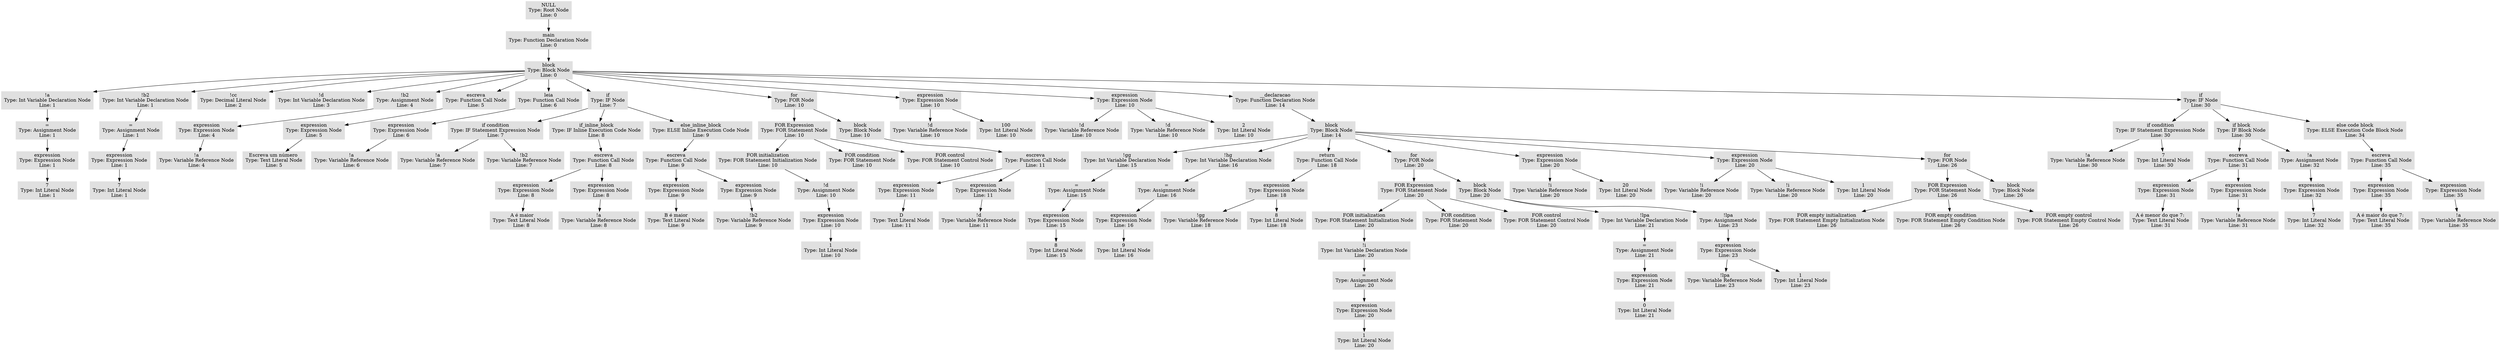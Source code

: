 digraph AST {
  node [shape=box, style=filled, color="#E0E0E0"];
  "0x555555565608" [label="NULL\nType: Root Node\nLine: 0"];
  "0x555555565608" -> "0x5555555674e8";
  "0x5555555674e8" [label="main\nType: Function Declaration Node\nLine: 0"];
  "0x5555555674e8" -> "0x555555567548";
  "0x555555567548" [label="block\nType: Block Node\nLine: 0"];
  "0x555555567548" -> "0x555555567618";
  "0x555555567618" [label="!a\nType: Int Variable Declaration Node\nLine: 1"];
  "0x555555567618" -> "0x5555555679f8";
  "0x5555555679f8" [label="=\nType: Assignment Node\nLine: 1"];
  "0x5555555679f8" -> "0x555555567a58";
  "0x555555567a58" [label="expression\nType: Expression Node\nLine: 1"];
  "0x555555567a58" -> "0x555555567ab8";
  "0x555555567ab8" [label="7\nType: Int Literal Node\nLine: 1"];
  "0x555555567548" -> "0x5555555676c8";
  "0x5555555676c8" [label="!b2\nType: Int Variable Declaration Node\nLine: 1"];
  "0x5555555676c8" -> "0x555555567878";
  "0x555555567878" [label="=\nType: Assignment Node\nLine: 1"];
  "0x555555567878" -> "0x5555555678d8";
  "0x5555555678d8" [label="expression\nType: Expression Node\nLine: 1"];
  "0x5555555678d8" -> "0x555555567938";
  "0x555555567938" [label="7\nType: Int Literal Node\nLine: 1"];
  "0x555555567548" -> "0x555555567b98";
  "0x555555567b98" [label="!cc\nType: Decimal Literal Node\nLine: 2"];
  "0x555555567548" -> "0x555555569688";
  "0x555555569688" [label="!d\nType: Int Variable Declaration Node\nLine: 3"];
  "0x555555567548" -> "0x5555555696c8";
  "0x5555555696c8" [label="!b2\nType: Assignment Node\nLine: 4"];
  "0x5555555696c8" -> "0x555555569748";
  "0x555555569748" [label="expression\nType: Expression Node\nLine: 4"];
  "0x555555569748" -> "0x5555555697c8";
  "0x5555555697c8" [label="!a\nType: Variable Reference Node\nLine: 4"];
  "0x555555567548" -> "0x555555569848";
  "0x555555569848" [label="escreva\nType: Function Call Node\nLine: 5"];
  "0x555555569848" -> "0x5555555698a8";
  "0x5555555698a8" [label="expression\nType: Expression Node\nLine: 5"];
  "0x5555555698a8" -> "0x555555569928";
  "0x555555569928" [label="Escreva um número \nType: Text Literal Node\nLine: 5"];
  "0x555555567548" -> "0x555555569988";
  "0x555555569988" [label="leia\nType: Function Call Node\nLine: 6"];
  "0x555555569988" -> "0x555555569708";
  "0x555555569708" [label="expression\nType: Expression Node\nLine: 6"];
  "0x555555569708" -> "0x555555569a78";
  "0x555555569a78" [label="!a\nType: Variable Reference Node\nLine: 6"];
  "0x555555567548" -> "0x555555569af8";
  "0x555555569af8" [label="if\nType: IF Node\nLine: 7"];
  "0x555555569af8" -> "0x555555569b58";
  "0x555555569b58" [label="if condition\nType: IF Statement Expression Node\nLine: 7"];
  "0x555555569b58" -> "0x555555569bd8";
  "0x555555569bd8" [label="!a\nType: Variable Reference Node\nLine: 7"];
  "0x555555569b58" -> "0x555555569c58";
  "0x555555569c58" [label="!b2\nType: Variable Reference Node\nLine: 7"];
  "0x555555569af8" -> "0x555555569cb8";
  "0x555555569cb8" [label="if_inline_block\nType: IF Inline Execution Code Node\nLine: 8"];
  "0x555555569cb8" -> "0x555555569d18";
  "0x555555569d18" [label="escreva\nType: Function Call Node\nLine: 8"];
  "0x555555569d18" -> "0x555555569d98";
  "0x555555569d98" [label="expression\nType: Expression Node\nLine: 8"];
  "0x555555569d98" -> "0x555555569e18";
  "0x555555569e18" [label=" A é maior\nType: Text Literal Node\nLine: 8"];
  "0x555555569d18" -> "0x555555569e98";
  "0x555555569e98" [label="expression\nType: Expression Node\nLine: 8"];
  "0x555555569e98" -> "0x555555569ef8";
  "0x555555569ef8" [label="!a\nType: Variable Reference Node\nLine: 8"];
  "0x555555569af8" -> "0x555555569f78";
  "0x555555569f78" [label="else_inline_block\nType: ELSE Inline Execution Code Node\nLine: 9"];
  "0x555555569f78" -> "0x55555556a018";
  "0x55555556a018" [label="escreva\nType: Function Call Node\nLine: 9"];
  "0x55555556a018" -> "0x55555556a078";
  "0x55555556a078" [label="expression\nType: Expression Node\nLine: 9"];
  "0x55555556a078" -> "0x55555556a0f8";
  "0x55555556a0f8" [label="B é maior\nType: Text Literal Node\nLine: 9"];
  "0x55555556a018" -> "0x55555556a178";
  "0x55555556a178" [label="expression\nType: Expression Node\nLine: 9"];
  "0x55555556a178" -> "0x55555556a1d8";
  "0x55555556a1d8" [label="!b2\nType: Variable Reference Node\nLine: 9"];
  "0x555555567548" -> "0x55555556a258";
  "0x55555556a258" [label="for\nType: FOR Node\nLine: 10"];
  "0x55555556a258" -> "0x55555556a318";
  "0x55555556a318" [label="FOR Expression\nType: FOR Statement Node\nLine: 10"];
  "0x55555556a318" -> "0x55555556a398";
  "0x55555556a398" [label="FOR initialization\nType: FOR Statement Initialization Node\nLine: 10"];
  "0x55555556a398" -> "0x55555556a428";
  "0x55555556a428" [label="!d\nType: Assignment Node\nLine: 10"];
  "0x55555556a428" -> "0x55555556a4a8";
  "0x55555556a4a8" [label="expression\nType: Expression Node\nLine: 10"];
  "0x55555556a4a8" -> "0x55555556a528";
  "0x55555556a528" [label="1\nType: Int Literal Node\nLine: 10"];
  "0x55555556a318" -> "0x55555556a5a8";
  "0x55555556a5a8" [label="FOR condition\nType: FOR Statement Node\nLine: 10"];
  "0x55555556a318" -> "0x55555556a748";
  "0x55555556a748" [label="FOR control\nType: FOR Statement Control Node\nLine: 10"];
  "0x55555556a258" -> "0x55555556a9f8";
  "0x55555556a9f8" [label="block\nType: Block Node\nLine: 10"];
  "0x55555556a9f8" -> "0x55555556aa38";
  "0x55555556aa38" [label="escreva\nType: Function Call Node\nLine: 11"];
  "0x55555556aa38" -> "0x55555556aab8";
  "0x55555556aab8" [label="expression\nType: Expression Node\nLine: 11"];
  "0x55555556aab8" -> "0x55555556ab38";
  "0x55555556ab38" [label="D\nType: Text Literal Node\nLine: 11"];
  "0x55555556aa38" -> "0x55555556abb8";
  "0x55555556abb8" [label="expression\nType: Expression Node\nLine: 11"];
  "0x55555556abb8" -> "0x55555556ac18";
  "0x55555556ac18" [label="!d\nType: Variable Reference Node\nLine: 11"];
  "0x555555567548" -> "0x55555556a608";
  "0x55555556a608" [label="expression\nType: Expression Node\nLine: 10"];
  "0x55555556a608" -> "0x55555556a668";
  "0x55555556a668" [label="!d\nType: Variable Reference Node\nLine: 10"];
  "0x55555556a608" -> "0x55555556a6e8";
  "0x55555556a6e8" [label="100\nType: Int Literal Node\nLine: 10"];
  "0x555555567548" -> "0x55555556a7d8";
  "0x55555556a7d8" [label="expression\nType: Expression Node\nLine: 10"];
  "0x55555556a7d8" -> "0x55555556a888";
  "0x55555556a888" [label="!d\nType: Variable Reference Node\nLine: 10"];
  "0x55555556a7d8" -> "0x55555556a908";
  "0x55555556a908" [label="!d\nType: Variable Reference Node\nLine: 10"];
  "0x55555556a7d8" -> "0x55555556a968";
  "0x55555556a968" [label="2\nType: Int Literal Node\nLine: 10"];
  "0x555555567548" -> "0x55555556bcd8";
  "0x55555556bcd8" [label="__declaracao\nType: Function Declaration Node\nLine: 14"];
  "0x55555556bcd8" -> "0x55555556bd38";
  "0x55555556bd38" [label="block\nType: Block Node\nLine: 14"];
  "0x55555556bd38" -> "0x55555556be08";
  "0x55555556be08" [label="!gg\nType: Int Variable Declaration Node\nLine: 15"];
  "0x55555556be08" -> "0x55555556bfc8";
  "0x55555556bfc8" [label="=\nType: Assignment Node\nLine: 15"];
  "0x55555556bfc8" -> "0x55555556c028";
  "0x55555556c028" [label="expression\nType: Expression Node\nLine: 15"];
  "0x55555556c028" -> "0x55555556c088";
  "0x55555556c088" [label="8\nType: Int Literal Node\nLine: 15"];
  "0x55555556bd38" -> "0x55555556c178";
  "0x55555556c178" [label="!hg\nType: Int Variable Declaration Node\nLine: 16"];
  "0x55555556c178" -> "0x55555556c318";
  "0x55555556c318" [label="=\nType: Assignment Node\nLine: 16"];
  "0x55555556c318" -> "0x55555556c378";
  "0x55555556c378" [label="expression\nType: Expression Node\nLine: 16"];
  "0x55555556c378" -> "0x55555556c3d8";
  "0x55555556c3d8" [label="9\nType: Int Literal Node\nLine: 16"];
  "0x55555556bd38" -> "0x55555556c498";
  "0x55555556c498" [label="return\nType: Function Call Node\nLine: 18"];
  "0x55555556c498" -> "0x55555556c508";
  "0x55555556c508" [label="expression\nType: Expression Node\nLine: 18"];
  "0x55555556c508" -> "0x55555556c568";
  "0x55555556c568" [label="!gg\nType: Variable Reference Node\nLine: 18"];
  "0x55555556c508" -> "0x55555556c5e8";
  "0x55555556c5e8" [label="8\nType: Int Literal Node\nLine: 18"];
  "0x55555556bd38" -> "0x55555556c648";
  "0x55555556c648" [label="for\nType: FOR Node\nLine: 20"];
  "0x55555556c648" -> "0x55555556c6a8";
  "0x55555556c6a8" [label="FOR Expression\nType: FOR Statement Node\nLine: 20"];
  "0x55555556c6a8" -> "0x55555556c728";
  "0x55555556c728" [label="FOR initialization\nType: FOR Statement Initialization Node\nLine: 20"];
  "0x55555556c728" -> "0x55555556c808";
  "0x55555556c808" [label="!i\nType: Int Variable Declaration Node\nLine: 20"];
  "0x55555556c808" -> "0x55555556c9c8";
  "0x55555556c9c8" [label="=\nType: Assignment Node\nLine: 20"];
  "0x55555556c9c8" -> "0x55555556ca28";
  "0x55555556ca28" [label="expression\nType: Expression Node\nLine: 20"];
  "0x55555556ca28" -> "0x55555556ca88";
  "0x55555556ca88" [label="1\nType: Int Literal Node\nLine: 20"];
  "0x55555556c6a8" -> "0x55555556cb48";
  "0x55555556cb48" [label="FOR condition\nType: FOR Statement Node\nLine: 20"];
  "0x55555556c6a8" -> "0x55555556cd08";
  "0x55555556cd08" [label="FOR control\nType: FOR Statement Control Node\nLine: 20"];
  "0x55555556c648" -> "0x55555556cf48";
  "0x55555556cf48" [label="block\nType: Block Node\nLine: 20"];
  "0x55555556cf48" -> "0x55555556cfa8";
  "0x55555556cfa8" [label="!lpa\nType: Int Variable Declaration Node\nLine: 21"];
  "0x55555556cfa8" -> "0x55555556d168";
  "0x55555556d168" [label="=\nType: Assignment Node\nLine: 21"];
  "0x55555556d168" -> "0x55555556d1c8";
  "0x55555556d1c8" [label="expression\nType: Expression Node\nLine: 21"];
  "0x55555556d1c8" -> "0x55555556d228";
  "0x55555556d228" [label="0\nType: Int Literal Node\nLine: 21"];
  "0x55555556cf48" -> "0x55555556d2e8";
  "0x55555556d2e8" [label="!lpa\nType: Assignment Node\nLine: 23"];
  "0x55555556d2e8" -> "0x55555556d328";
  "0x55555556d328" [label="expression\nType: Expression Node\nLine: 23"];
  "0x55555556d328" -> "0x55555556d3a8";
  "0x55555556d3a8" [label="!lpa\nType: Variable Reference Node\nLine: 23"];
  "0x55555556d328" -> "0x55555556d428";
  "0x55555556d428" [label="1\nType: Int Literal Node\nLine: 23"];
  "0x55555556bd38" -> "0x55555556cb88";
  "0x55555556cb88" [label="expression\nType: Expression Node\nLine: 20"];
  "0x55555556cb88" -> "0x55555556cc28";
  "0x55555556cc28" [label="!i\nType: Variable Reference Node\nLine: 20"];
  "0x55555556cb88" -> "0x55555556cca8";
  "0x55555556cca8" [label="20\nType: Int Literal Node\nLine: 20"];
  "0x55555556bd38" -> "0x55555556cd98";
  "0x55555556cd98" [label="expression\nType: Expression Node\nLine: 20"];
  "0x55555556cd98" -> "0x55555556cdd8";
  "0x55555556cdd8" [label="!i\nType: Variable Reference Node\nLine: 20"];
  "0x55555556cd98" -> "0x55555556ce58";
  "0x55555556ce58" [label="!i\nType: Variable Reference Node\nLine: 20"];
  "0x55555556cd98" -> "0x55555556ceb8";
  "0x55555556ceb8" [label="1\nType: Int Literal Node\nLine: 20"];
  "0x55555556bd38" -> "0x55555556d488";
  "0x55555556d488" [label="for\nType: FOR Node\nLine: 26"];
  "0x55555556d488" -> "0x55555556cbe8";
  "0x55555556cbe8" [label="FOR Expression\nType: FOR Statement Node\nLine: 26"];
  "0x55555556cbe8" -> "0x55555556d578";
  "0x55555556d578" [label="FOR empty initialization\nType: FOR Statement Empty Initialization Node\nLine: 26"];
  "0x55555556cbe8" -> "0x55555556d608";
  "0x55555556d608" [label="FOR empty condition\nType: FOR Statement Empty Condition Node\nLine: 26"];
  "0x55555556cbe8" -> "0x55555556d678";
  "0x55555556d678" [label="FOR empty control\nType: FOR Statement Empty Control Node\nLine: 26"];
  "0x55555556d488" -> "0x55555556d718";
  "0x55555556d718" [label="block\nType: Block Node\nLine: 26"];
  "0x555555567548" -> "0x55555556acc8";
  "0x55555556acc8" [label="if\nType: IF Node\nLine: 30"];
  "0x55555556acc8" -> "0x55555556ad88";
  "0x55555556ad88" [label="if condition\nType: IF Statement Expression Node\nLine: 30"];
  "0x55555556ad88" -> "0x55555556adc8";
  "0x55555556adc8" [label="!a\nType: Variable Reference Node\nLine: 30"];
  "0x55555556ad88" -> "0x55555556ae28";
  "0x55555556ae28" [label="7\nType: Int Literal Node\nLine: 30"];
  "0x55555556acc8" -> "0x55555556ae88";
  "0x55555556ae88" [label="if block\nType: IF Block Node\nLine: 30"];
  "0x55555556ae88" -> "0x55555556aee8";
  "0x55555556aee8" [label="escreva\nType: Function Call Node\nLine: 31"];
  "0x55555556aee8" -> "0x55555556af68";
  "0x55555556af68" [label="expression\nType: Expression Node\nLine: 31"];
  "0x55555556af68" -> "0x55555556afe8";
  "0x55555556afe8" [label="A é menor do que 7: \nType: Text Literal Node\nLine: 31"];
  "0x55555556aee8" -> "0x55555556b048";
  "0x55555556b048" [label="expression\nType: Expression Node\nLine: 31"];
  "0x55555556b048" -> "0x55555556b0a8";
  "0x55555556b0a8" [label="!a\nType: Variable Reference Node\nLine: 31"];
  "0x55555556ae88" -> "0x55555556b128";
  "0x55555556b128" [label="!a\nType: Assignment Node\nLine: 32"];
  "0x55555556b128" -> "0x55555556b188";
  "0x55555556b188" [label="expression\nType: Expression Node\nLine: 32"];
  "0x55555556b188" -> "0x55555556b208";
  "0x55555556b208" [label="7\nType: Int Literal Node\nLine: 32"];
  "0x55555556acc8" -> "0x55555556b288";
  "0x55555556b288" [label="else code block\nType: ELSE Execution Code Block Node\nLine: 34"];
  "0x55555556b288" -> "0x55555556b318";
  "0x55555556b318" [label="escreva\nType: Function Call Node\nLine: 35"];
  "0x55555556b318" -> "0x55555556b378";
  "0x55555556b378" [label="expression\nType: Expression Node\nLine: 35"];
  "0x55555556b378" -> "0x55555556b3f8";
  "0x55555556b3f8" [label="A é maior do que 7: \nType: Text Literal Node\nLine: 35"];
  "0x55555556b318" -> "0x55555556b458";
  "0x55555556b458" [label="expression\nType: Expression Node\nLine: 35"];
  "0x55555556b458" -> "0x55555556b4b8";
  "0x55555556b4b8" [label="!a\nType: Variable Reference Node\nLine: 35"];
}
